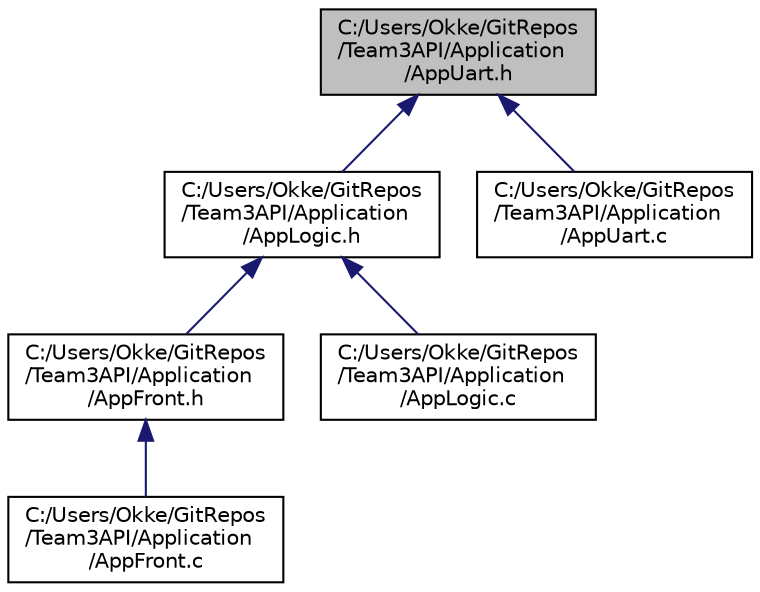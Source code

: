 digraph "C:/Users/Okke/GitRepos/Team3API/Application/AppUart.h"
{
 // LATEX_PDF_SIZE
  edge [fontname="Helvetica",fontsize="10",labelfontname="Helvetica",labelfontsize="10"];
  node [fontname="Helvetica",fontsize="10",shape=record];
  Node7 [label="C:/Users/Okke/GitRepos\l/Team3API/Application\l/AppUart.h",height=0.2,width=0.4,color="black", fillcolor="grey75", style="filled", fontcolor="black",tooltip="The headerfile for the Uart.c and includes relevant files, global defines and functions."];
  Node7 -> Node8 [dir="back",color="midnightblue",fontsize="10",style="solid",fontname="Helvetica"];
  Node8 [label="C:/Users/Okke/GitRepos\l/Team3API/Application\l/AppLogic.h",height=0.2,width=0.4,color="black", fillcolor="white", style="filled",URL="$_app_logic_8h.html",tooltip="The headerfile for the AppLogic.c and includes relevant files, global defines and functions."];
  Node8 -> Node9 [dir="back",color="midnightblue",fontsize="10",style="solid",fontname="Helvetica"];
  Node9 [label="C:/Users/Okke/GitRepos\l/Team3API/Application\l/AppFront.h",height=0.2,width=0.4,color="black", fillcolor="white", style="filled",URL="$_app_front_8h.html",tooltip="The headerfile for the AppFront.c and includes relevant files, global defines and functions."];
  Node9 -> Node10 [dir="back",color="midnightblue",fontsize="10",style="solid",fontname="Helvetica"];
  Node10 [label="C:/Users/Okke/GitRepos\l/Team3API/Application\l/AppFront.c",height=0.2,width=0.4,color="black", fillcolor="white", style="filled",URL="$_app_front_8c.html",tooltip="This file provides the logical functions for the UART."];
  Node8 -> Node11 [dir="back",color="midnightblue",fontsize="10",style="solid",fontname="Helvetica"];
  Node11 [label="C:/Users/Okke/GitRepos\l/Team3API/Application\l/AppLogic.c",height=0.2,width=0.4,color="black", fillcolor="white", style="filled",URL="$_app_logic_8c.html",tooltip="This file provides the logical functions for the UART:"];
  Node7 -> Node12 [dir="back",color="midnightblue",fontsize="10",style="solid",fontname="Helvetica"];
  Node12 [label="C:/Users/Okke/GitRepos\l/Team3API/Application\l/AppUart.c",height=0.2,width=0.4,color="black", fillcolor="white", style="filled",URL="$_app_uart_8c_source.html",tooltip=" "];
}
